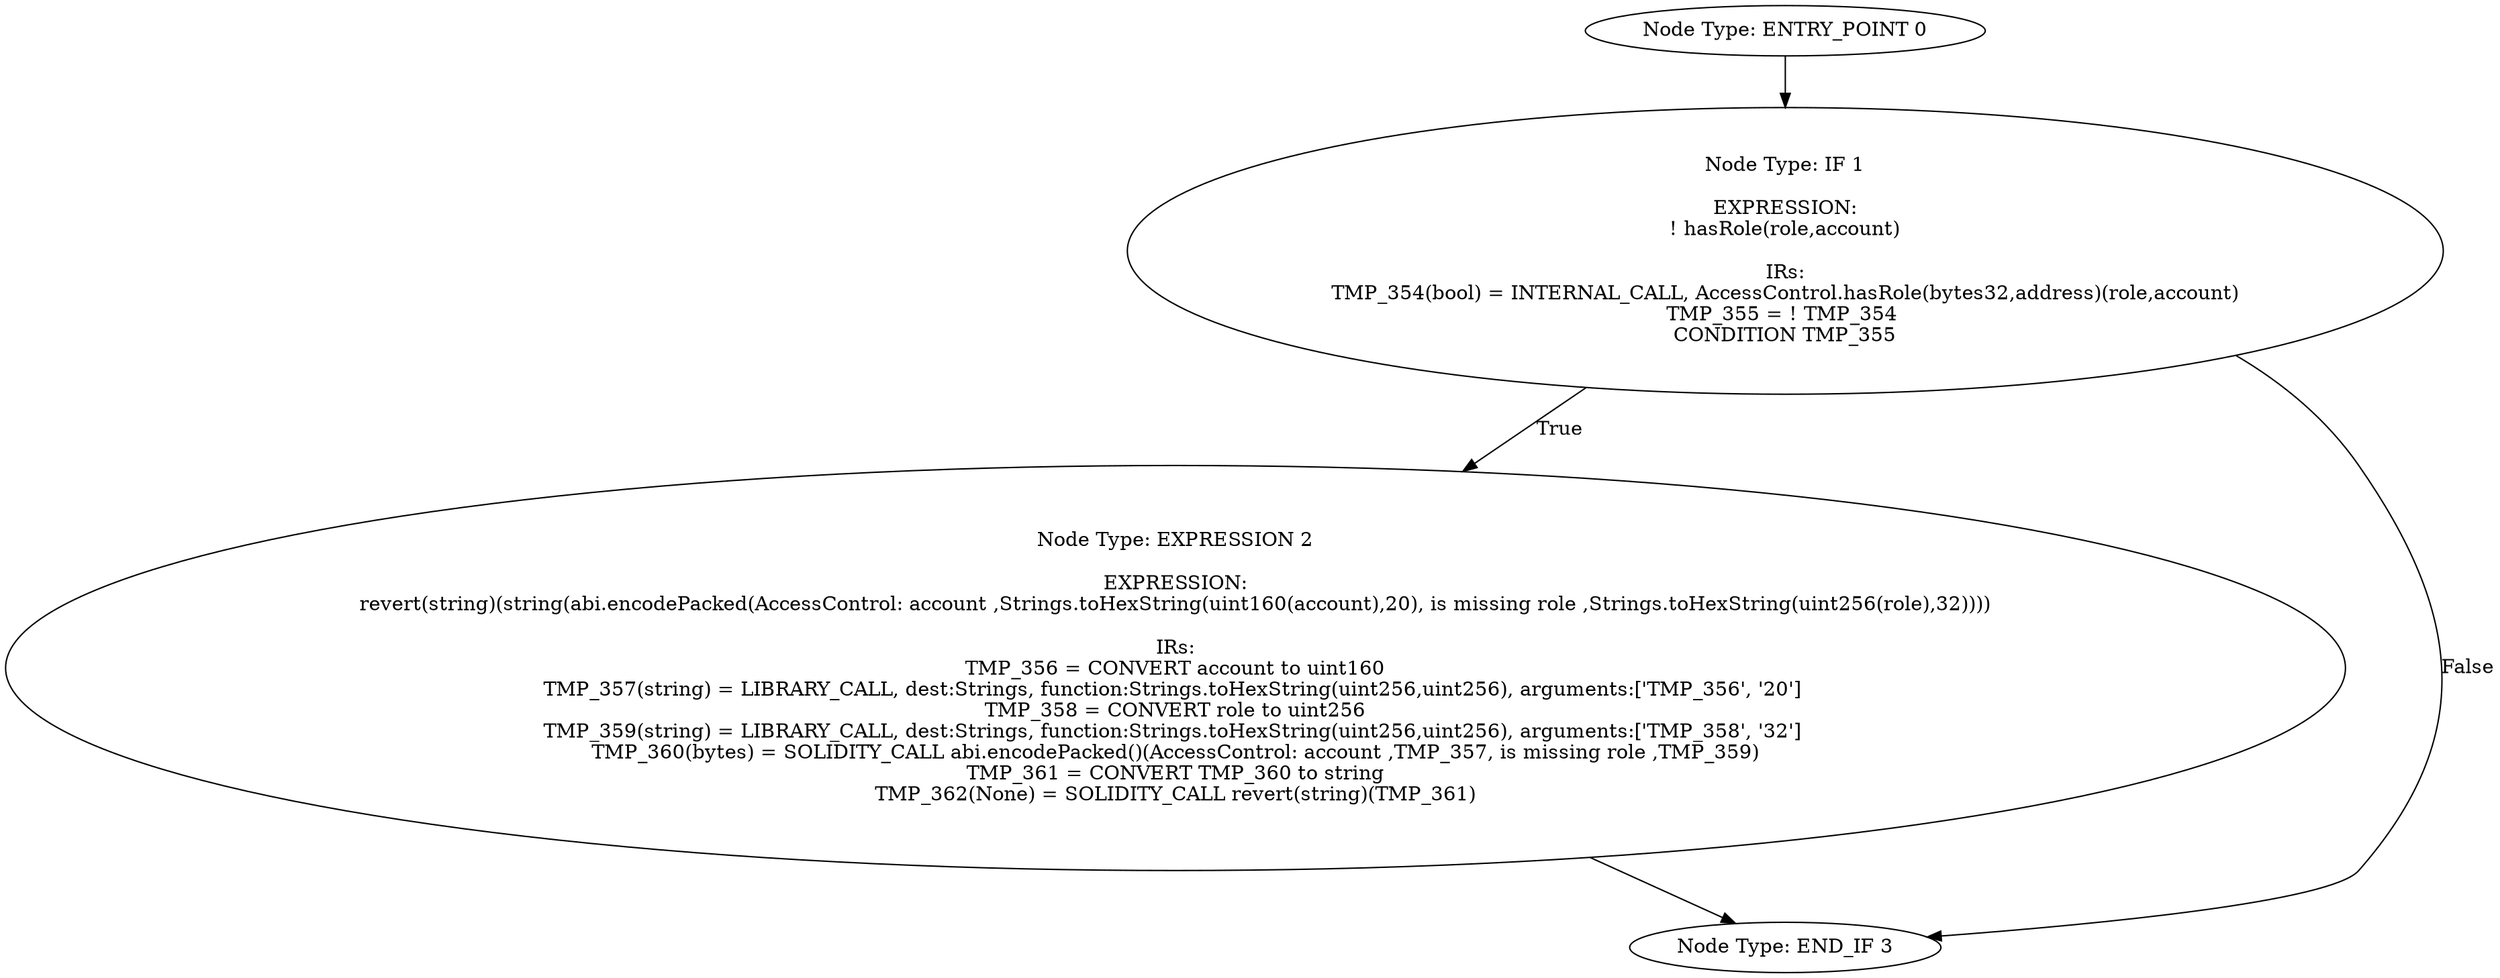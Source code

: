 digraph{
0[label="Node Type: ENTRY_POINT 0
"];
0->1;
1[label="Node Type: IF 1

EXPRESSION:
! hasRole(role,account)

IRs:
TMP_354(bool) = INTERNAL_CALL, AccessControl.hasRole(bytes32,address)(role,account)
TMP_355 = ! TMP_354 
CONDITION TMP_355"];
1->2[label="True"];
1->3[label="False"];
2[label="Node Type: EXPRESSION 2

EXPRESSION:
revert(string)(string(abi.encodePacked(AccessControl: account ,Strings.toHexString(uint160(account),20), is missing role ,Strings.toHexString(uint256(role),32))))

IRs:
TMP_356 = CONVERT account to uint160
TMP_357(string) = LIBRARY_CALL, dest:Strings, function:Strings.toHexString(uint256,uint256), arguments:['TMP_356', '20'] 
TMP_358 = CONVERT role to uint256
TMP_359(string) = LIBRARY_CALL, dest:Strings, function:Strings.toHexString(uint256,uint256), arguments:['TMP_358', '32'] 
TMP_360(bytes) = SOLIDITY_CALL abi.encodePacked()(AccessControl: account ,TMP_357, is missing role ,TMP_359)
TMP_361 = CONVERT TMP_360 to string
TMP_362(None) = SOLIDITY_CALL revert(string)(TMP_361)"];
2->3;
3[label="Node Type: END_IF 3
"];
}
